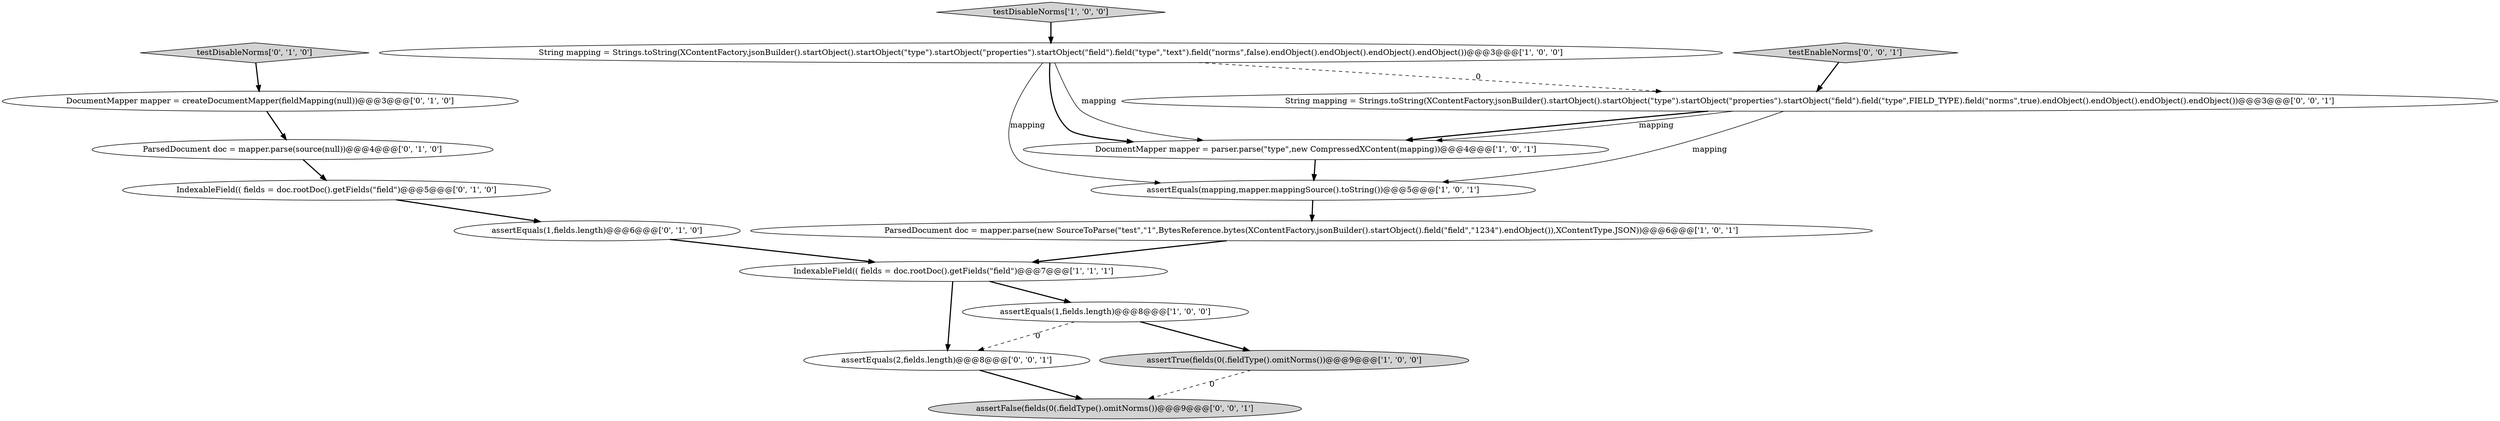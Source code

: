 digraph {
5 [style = filled, label = "IndexableField(( fields = doc.rootDoc().getFields(\"field\")@@@7@@@['1', '1', '1']", fillcolor = white, shape = ellipse image = "AAA0AAABBB1BBB"];
12 [style = filled, label = "assertEquals(1,fields.length)@@@6@@@['0', '1', '0']", fillcolor = white, shape = ellipse image = "AAA0AAABBB2BBB"];
8 [style = filled, label = "testDisableNorms['0', '1', '0']", fillcolor = lightgray, shape = diamond image = "AAA0AAABBB2BBB"];
10 [style = filled, label = "ParsedDocument doc = mapper.parse(source(null))@@@4@@@['0', '1', '0']", fillcolor = white, shape = ellipse image = "AAA0AAABBB2BBB"];
9 [style = filled, label = "DocumentMapper mapper = createDocumentMapper(fieldMapping(null))@@@3@@@['0', '1', '0']", fillcolor = white, shape = ellipse image = "AAA0AAABBB2BBB"];
6 [style = filled, label = "String mapping = Strings.toString(XContentFactory.jsonBuilder().startObject().startObject(\"type\").startObject(\"properties\").startObject(\"field\").field(\"type\",\"text\").field(\"norms\",false).endObject().endObject().endObject().endObject())@@@3@@@['1', '0', '0']", fillcolor = white, shape = ellipse image = "AAA0AAABBB1BBB"];
14 [style = filled, label = "assertEquals(2,fields.length)@@@8@@@['0', '0', '1']", fillcolor = white, shape = ellipse image = "AAA0AAABBB3BBB"];
15 [style = filled, label = "assertFalse(fields(0(.fieldType().omitNorms())@@@9@@@['0', '0', '1']", fillcolor = lightgray, shape = ellipse image = "AAA0AAABBB3BBB"];
1 [style = filled, label = "assertEquals(mapping,mapper.mappingSource().toString())@@@5@@@['1', '0', '1']", fillcolor = white, shape = ellipse image = "AAA0AAABBB1BBB"];
2 [style = filled, label = "assertTrue(fields(0(.fieldType().omitNorms())@@@9@@@['1', '0', '0']", fillcolor = lightgray, shape = ellipse image = "AAA0AAABBB1BBB"];
0 [style = filled, label = "ParsedDocument doc = mapper.parse(new SourceToParse(\"test\",\"1\",BytesReference.bytes(XContentFactory.jsonBuilder().startObject().field(\"field\",\"1234\").endObject()),XContentType.JSON))@@@6@@@['1', '0', '1']", fillcolor = white, shape = ellipse image = "AAA0AAABBB1BBB"];
4 [style = filled, label = "testDisableNorms['1', '0', '0']", fillcolor = lightgray, shape = diamond image = "AAA0AAABBB1BBB"];
11 [style = filled, label = "IndexableField(( fields = doc.rootDoc().getFields(\"field\")@@@5@@@['0', '1', '0']", fillcolor = white, shape = ellipse image = "AAA0AAABBB2BBB"];
16 [style = filled, label = "String mapping = Strings.toString(XContentFactory.jsonBuilder().startObject().startObject(\"type\").startObject(\"properties\").startObject(\"field\").field(\"type\",FIELD_TYPE).field(\"norms\",true).endObject().endObject().endObject().endObject())@@@3@@@['0', '0', '1']", fillcolor = white, shape = ellipse image = "AAA0AAABBB3BBB"];
7 [style = filled, label = "assertEquals(1,fields.length)@@@8@@@['1', '0', '0']", fillcolor = white, shape = ellipse image = "AAA0AAABBB1BBB"];
3 [style = filled, label = "DocumentMapper mapper = parser.parse(\"type\",new CompressedXContent(mapping))@@@4@@@['1', '0', '1']", fillcolor = white, shape = ellipse image = "AAA0AAABBB1BBB"];
13 [style = filled, label = "testEnableNorms['0', '0', '1']", fillcolor = lightgray, shape = diamond image = "AAA0AAABBB3BBB"];
16->3 [style = bold, label=""];
6->3 [style = bold, label=""];
12->5 [style = bold, label=""];
3->1 [style = bold, label=""];
4->6 [style = bold, label=""];
7->14 [style = dashed, label="0"];
6->3 [style = solid, label="mapping"];
16->1 [style = solid, label="mapping"];
11->12 [style = bold, label=""];
1->0 [style = bold, label=""];
9->10 [style = bold, label=""];
5->14 [style = bold, label=""];
13->16 [style = bold, label=""];
6->1 [style = solid, label="mapping"];
2->15 [style = dashed, label="0"];
16->3 [style = solid, label="mapping"];
6->16 [style = dashed, label="0"];
7->2 [style = bold, label=""];
8->9 [style = bold, label=""];
5->7 [style = bold, label=""];
14->15 [style = bold, label=""];
0->5 [style = bold, label=""];
10->11 [style = bold, label=""];
}
